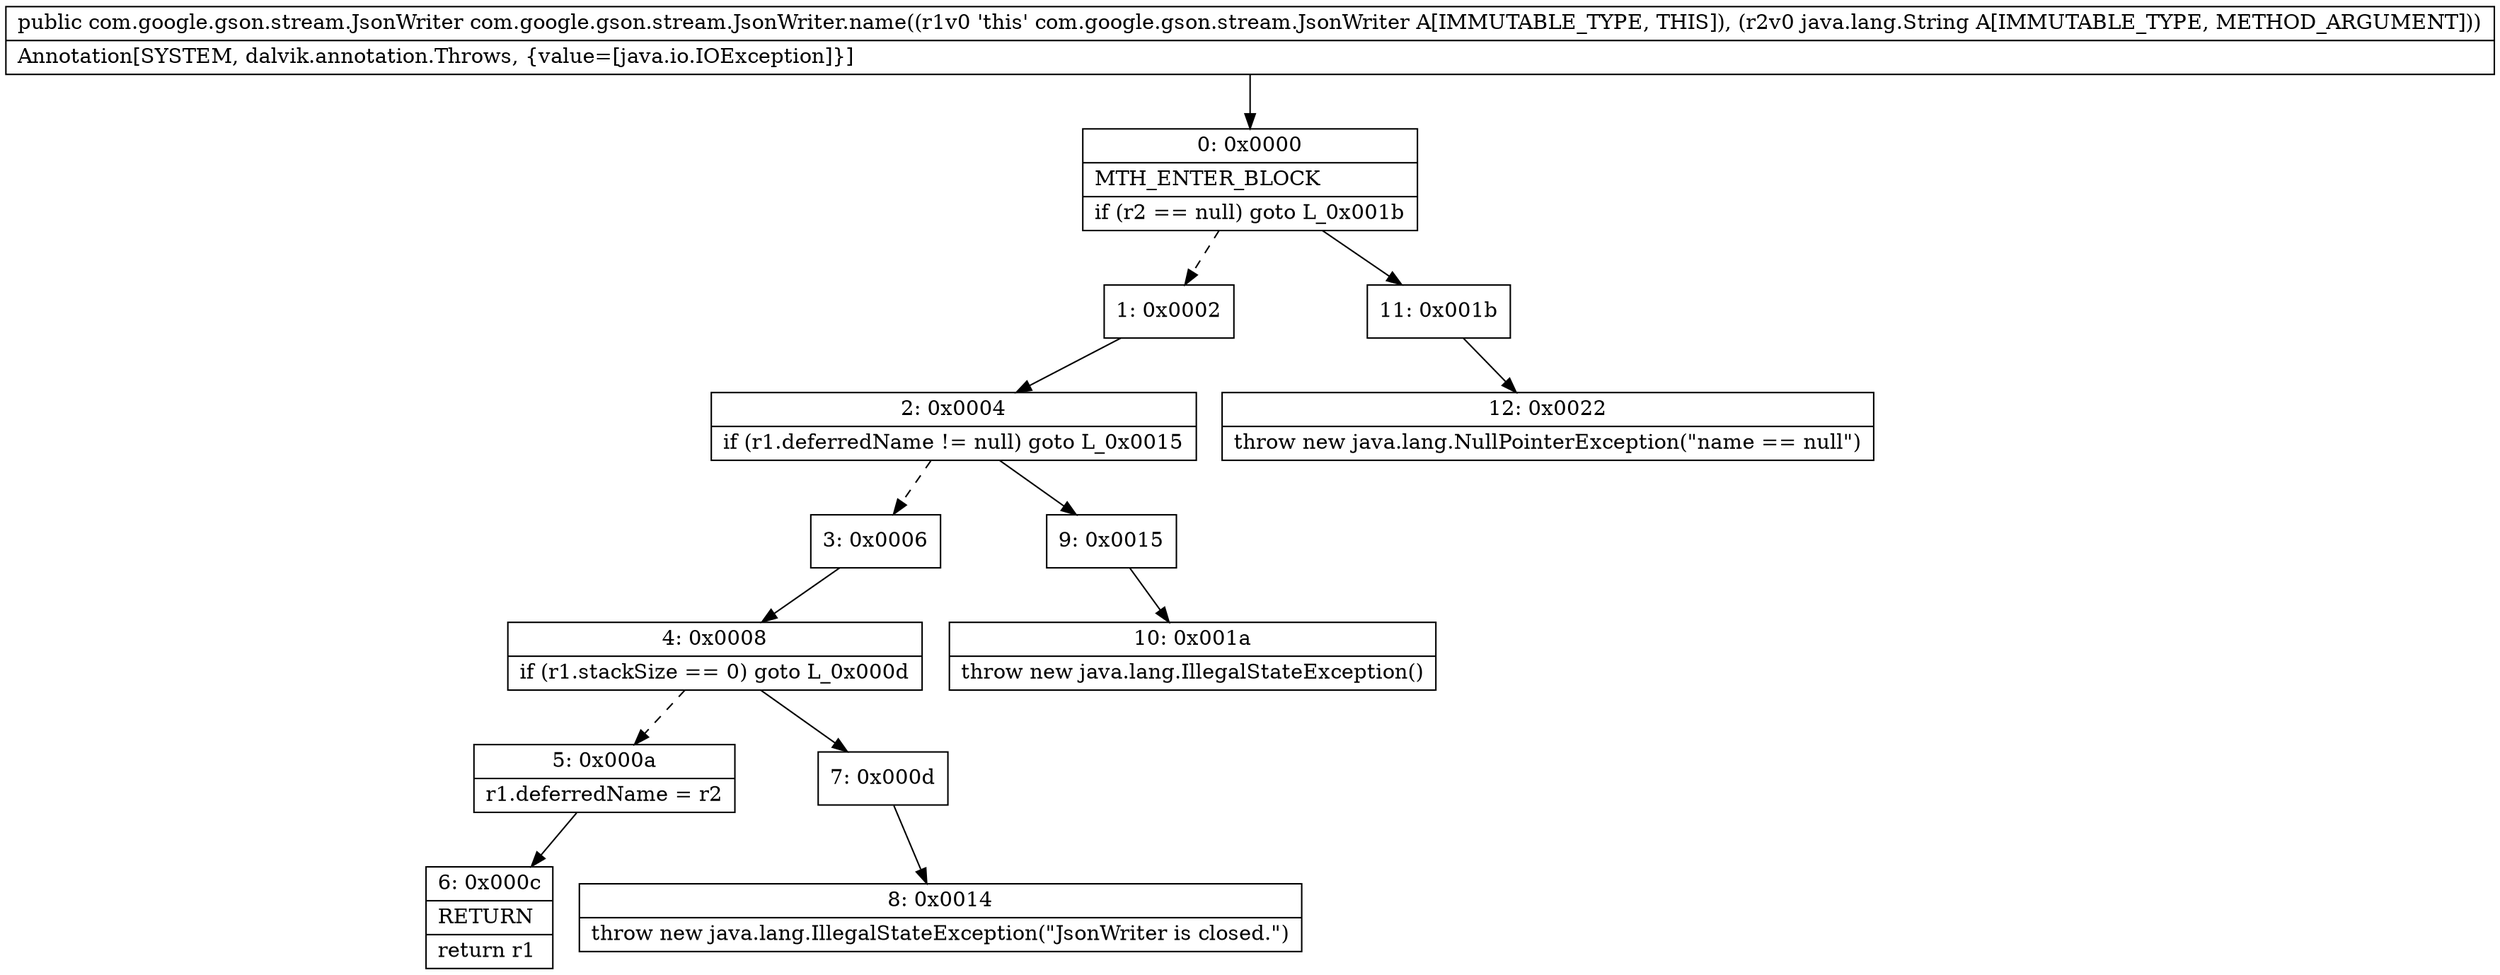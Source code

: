digraph "CFG forcom.google.gson.stream.JsonWriter.name(Ljava\/lang\/String;)Lcom\/google\/gson\/stream\/JsonWriter;" {
Node_0 [shape=record,label="{0\:\ 0x0000|MTH_ENTER_BLOCK\l|if (r2 == null) goto L_0x001b\l}"];
Node_1 [shape=record,label="{1\:\ 0x0002}"];
Node_2 [shape=record,label="{2\:\ 0x0004|if (r1.deferredName != null) goto L_0x0015\l}"];
Node_3 [shape=record,label="{3\:\ 0x0006}"];
Node_4 [shape=record,label="{4\:\ 0x0008|if (r1.stackSize == 0) goto L_0x000d\l}"];
Node_5 [shape=record,label="{5\:\ 0x000a|r1.deferredName = r2\l}"];
Node_6 [shape=record,label="{6\:\ 0x000c|RETURN\l|return r1\l}"];
Node_7 [shape=record,label="{7\:\ 0x000d}"];
Node_8 [shape=record,label="{8\:\ 0x0014|throw new java.lang.IllegalStateException(\"JsonWriter is closed.\")\l}"];
Node_9 [shape=record,label="{9\:\ 0x0015}"];
Node_10 [shape=record,label="{10\:\ 0x001a|throw new java.lang.IllegalStateException()\l}"];
Node_11 [shape=record,label="{11\:\ 0x001b}"];
Node_12 [shape=record,label="{12\:\ 0x0022|throw new java.lang.NullPointerException(\"name == null\")\l}"];
MethodNode[shape=record,label="{public com.google.gson.stream.JsonWriter com.google.gson.stream.JsonWriter.name((r1v0 'this' com.google.gson.stream.JsonWriter A[IMMUTABLE_TYPE, THIS]), (r2v0 java.lang.String A[IMMUTABLE_TYPE, METHOD_ARGUMENT]))  | Annotation[SYSTEM, dalvik.annotation.Throws, \{value=[java.io.IOException]\}]\l}"];
MethodNode -> Node_0;
Node_0 -> Node_1[style=dashed];
Node_0 -> Node_11;
Node_1 -> Node_2;
Node_2 -> Node_3[style=dashed];
Node_2 -> Node_9;
Node_3 -> Node_4;
Node_4 -> Node_5[style=dashed];
Node_4 -> Node_7;
Node_5 -> Node_6;
Node_7 -> Node_8;
Node_9 -> Node_10;
Node_11 -> Node_12;
}

